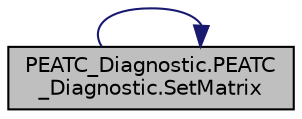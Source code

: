 digraph "PEATC_Diagnostic.PEATC_Diagnostic.SetMatrix"
{
 // LATEX_PDF_SIZE
  edge [fontname="Helvetica",fontsize="10",labelfontname="Helvetica",labelfontsize="10"];
  node [fontname="Helvetica",fontsize="10",shape=record];
  rankdir="RL";
  Node1 [label="PEATC_Diagnostic.PEATC\l_Diagnostic.SetMatrix",height=0.2,width=0.4,color="black", fillcolor="grey75", style="filled", fontcolor="black",tooltip="Establece en formato la matriz con los resultados de la prueba de PEATC para ser enviados como perame..."];
  Node1 -> Node1 [dir="back",color="midnightblue",fontsize="10",style="solid",fontname="Helvetica"];
}
